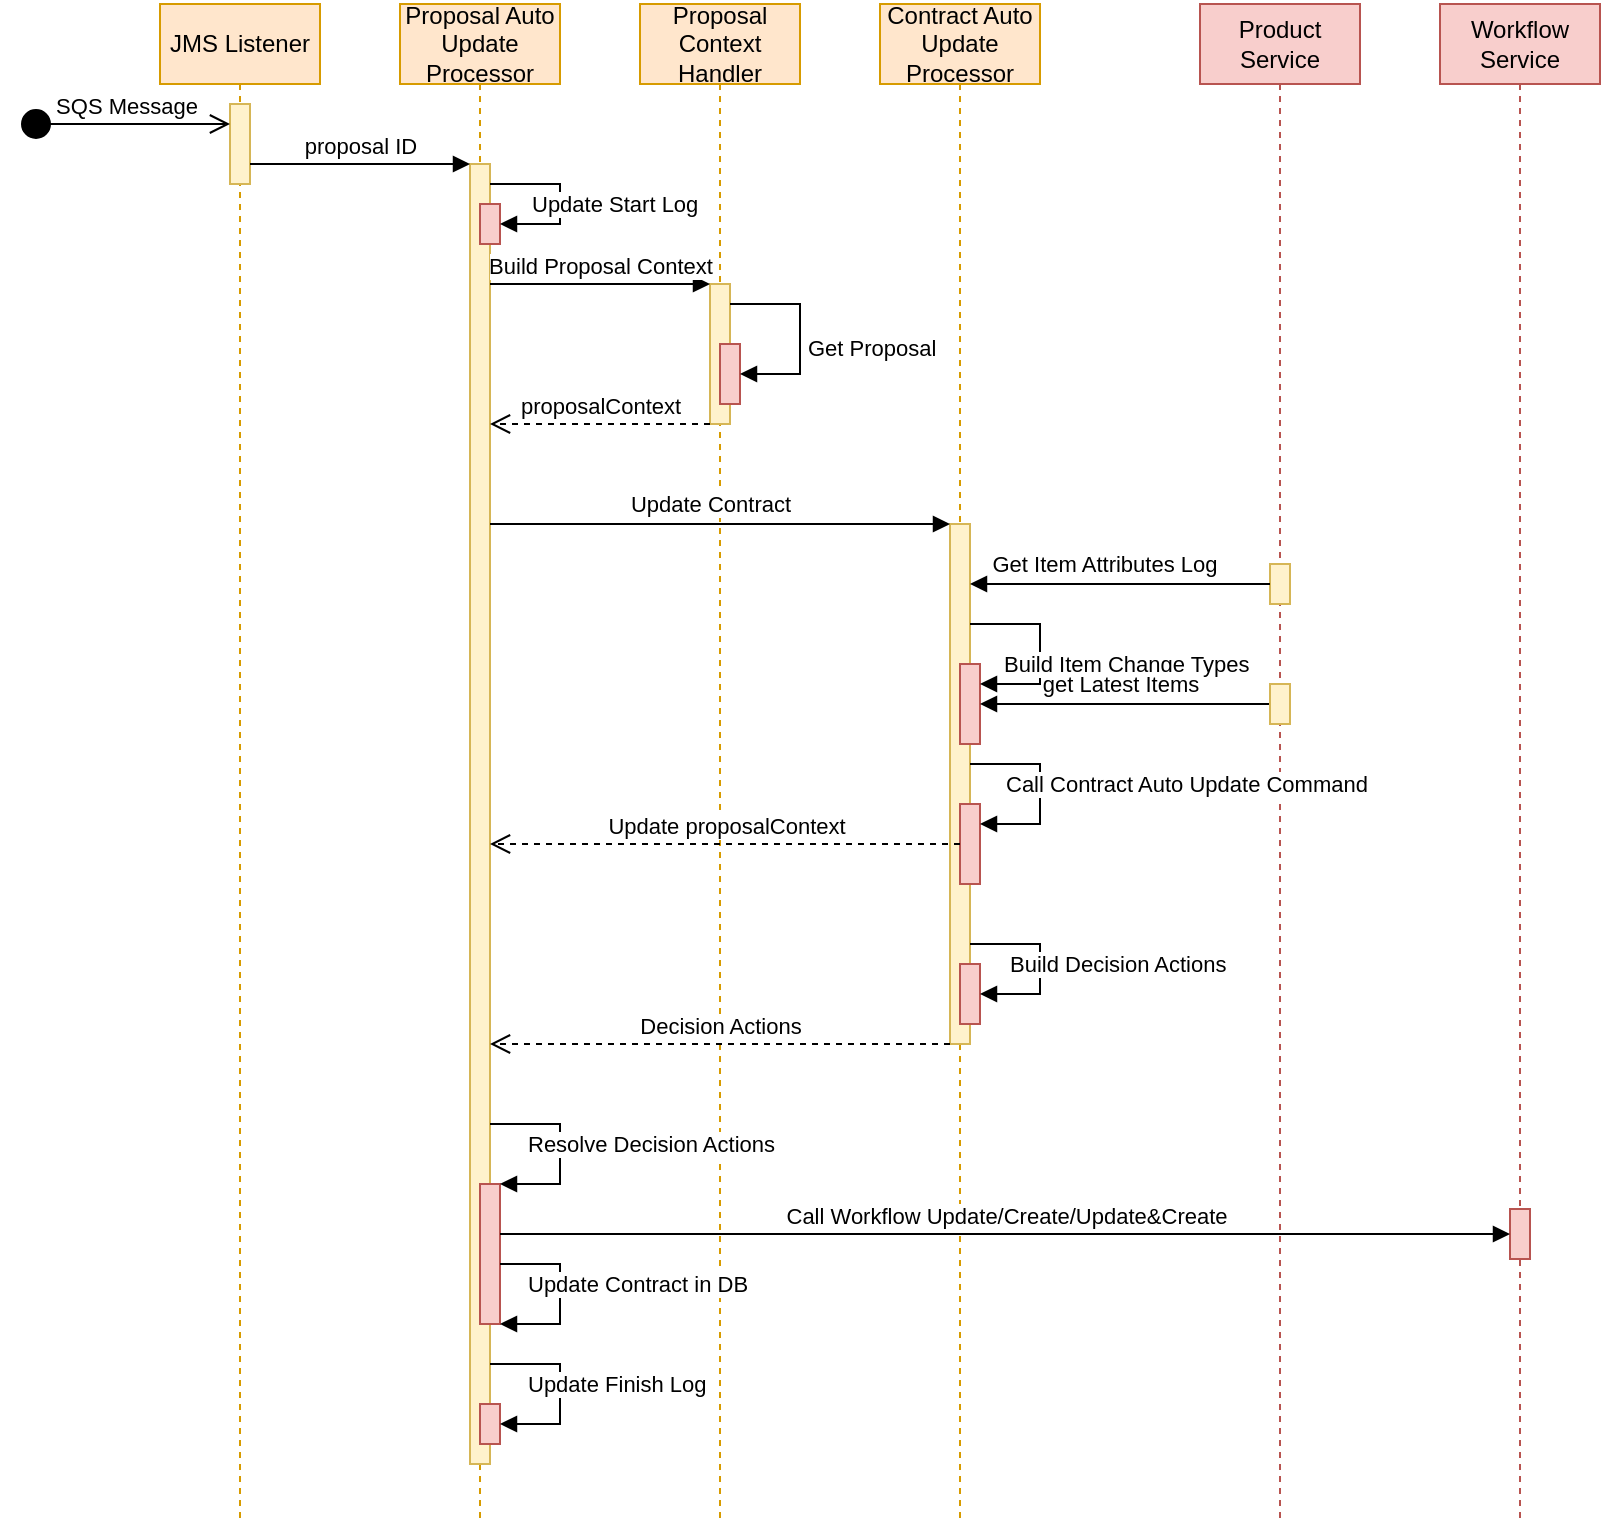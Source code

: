 <mxfile version="14.9.3" type="github">
  <diagram id="vb5DFwSze8nv0TOMKXwz" name="Page-1">
    <mxGraphModel dx="948" dy="588" grid="1" gridSize="10" guides="1" tooltips="1" connect="1" arrows="1" fold="1" page="1" pageScale="1" pageWidth="827" pageHeight="1169" math="0" shadow="0">
      <root>
        <mxCell id="0" />
        <mxCell id="1" parent="0" />
        <mxCell id="yhGn-xtxUoY_vjiY6p_X-33" value="&lt;font style=&quot;font-size: 12px&quot;&gt;Proposal Auto Update Processor&lt;/font&gt;" style="shape=umlLifeline;perimeter=lifelinePerimeter;whiteSpace=wrap;html=1;container=1;collapsible=0;recursiveResize=0;outlineConnect=0;fillColor=#ffe6cc;strokeColor=#d79b00;" parent="1" vertex="1">
          <mxGeometry x="200" y="40" width="80" height="760" as="geometry" />
        </mxCell>
        <mxCell id="yhGn-xtxUoY_vjiY6p_X-37" value="" style="html=1;points=[];perimeter=orthogonalPerimeter;fillColor=#fff2cc;strokeColor=#d6b656;" parent="yhGn-xtxUoY_vjiY6p_X-33" vertex="1">
          <mxGeometry x="35" y="80" width="10" height="650" as="geometry" />
        </mxCell>
        <mxCell id="yhGn-xtxUoY_vjiY6p_X-36" value="&lt;font style=&quot;font-size: 12px&quot;&gt;Proposal &lt;br&gt;Context&lt;br&gt;Handler&lt;/font&gt;" style="shape=umlLifeline;perimeter=lifelinePerimeter;whiteSpace=wrap;html=1;container=1;collapsible=0;recursiveResize=0;outlineConnect=0;fillColor=#ffe6cc;strokeColor=#d79b00;" parent="1" vertex="1">
          <mxGeometry x="320" y="40" width="80" height="760" as="geometry" />
        </mxCell>
        <mxCell id="yhGn-xtxUoY_vjiY6p_X-39" value="" style="html=1;points=[];perimeter=orthogonalPerimeter;fillColor=#fff2cc;strokeColor=#d6b656;" parent="yhGn-xtxUoY_vjiY6p_X-36" vertex="1">
          <mxGeometry x="35" y="140" width="10" height="70" as="geometry" />
        </mxCell>
        <mxCell id="yhGn-xtxUoY_vjiY6p_X-40" value="Build Proposal Context" style="html=1;verticalAlign=bottom;endArrow=block;entryX=0;entryY=0;" parent="1" target="yhGn-xtxUoY_vjiY6p_X-39" edge="1">
          <mxGeometry relative="1" as="geometry">
            <mxPoint x="245" y="180" as="sourcePoint" />
          </mxGeometry>
        </mxCell>
        <mxCell id="yhGn-xtxUoY_vjiY6p_X-62" value="&lt;font style=&quot;font-size: 12px&quot;&gt;Product Service&lt;/font&gt;" style="shape=umlLifeline;perimeter=lifelinePerimeter;whiteSpace=wrap;html=1;container=1;collapsible=0;recursiveResize=0;outlineConnect=0;fillColor=#f8cecc;strokeColor=#b85450;" parent="1" vertex="1">
          <mxGeometry x="600" y="40" width="80" height="760" as="geometry" />
        </mxCell>
        <mxCell id="yhGn-xtxUoY_vjiY6p_X-63" value="" style="html=1;points=[];perimeter=orthogonalPerimeter;fillColor=#fff2cc;strokeColor=#d6b656;" parent="yhGn-xtxUoY_vjiY6p_X-62" vertex="1">
          <mxGeometry x="35" y="280" width="10" height="20" as="geometry" />
        </mxCell>
        <mxCell id="yhGn-xtxUoY_vjiY6p_X-76" value="&lt;font style=&quot;font-size: 12px&quot;&gt;Contract Auto Update Processor&lt;/font&gt;" style="shape=umlLifeline;perimeter=lifelinePerimeter;whiteSpace=wrap;html=1;container=1;collapsible=0;recursiveResize=0;outlineConnect=0;fillColor=#ffe6cc;strokeColor=#d79b00;" parent="1" vertex="1">
          <mxGeometry x="440" y="40" width="80" height="760" as="geometry" />
        </mxCell>
        <mxCell id="yhGn-xtxUoY_vjiY6p_X-92" value="" style="html=1;points=[];perimeter=orthogonalPerimeter;fillColor=#fff2cc;strokeColor=#d6b656;" parent="yhGn-xtxUoY_vjiY6p_X-76" vertex="1">
          <mxGeometry x="35" y="260" width="10" height="260" as="geometry" />
        </mxCell>
        <mxCell id="UNnZ8YbsLz7KNmraWJ2U-13" value="" style="html=1;points=[];perimeter=orthogonalPerimeter;fillColor=#f8cecc;strokeColor=#b85450;" parent="yhGn-xtxUoY_vjiY6p_X-76" vertex="1">
          <mxGeometry x="40" y="330" width="10" height="40" as="geometry" />
        </mxCell>
        <mxCell id="UNnZ8YbsLz7KNmraWJ2U-14" value="Build Item Change Types" style="edgeStyle=orthogonalEdgeStyle;html=1;align=left;spacingLeft=2;endArrow=block;rounded=0;" parent="yhGn-xtxUoY_vjiY6p_X-76" source="yhGn-xtxUoY_vjiY6p_X-92" target="UNnZ8YbsLz7KNmraWJ2U-13" edge="1">
          <mxGeometry x="0.847" y="-10" relative="1" as="geometry">
            <mxPoint x="55" y="330" as="sourcePoint" />
            <Array as="points">
              <mxPoint x="80" y="310" />
              <mxPoint x="80" y="340" />
            </Array>
            <mxPoint as="offset" />
          </mxGeometry>
        </mxCell>
        <mxCell id="yhGn-xtxUoY_vjiY6p_X-86" value="" style="html=1;points=[];perimeter=orthogonalPerimeter;fillColor=#f8cecc;strokeColor=#b85450;" parent="1" vertex="1">
          <mxGeometry x="360" y="210" width="10" height="30" as="geometry" />
        </mxCell>
        <mxCell id="yhGn-xtxUoY_vjiY6p_X-87" value="Get Proposal" style="edgeStyle=orthogonalEdgeStyle;html=1;align=left;spacingLeft=2;endArrow=block;rounded=0;" parent="1" source="yhGn-xtxUoY_vjiY6p_X-39" target="yhGn-xtxUoY_vjiY6p_X-86" edge="1">
          <mxGeometry x="0.125" relative="1" as="geometry">
            <mxPoint x="375" y="200" as="sourcePoint" />
            <Array as="points">
              <mxPoint x="400" y="190" />
              <mxPoint x="400" y="225" />
            </Array>
            <mxPoint as="offset" />
          </mxGeometry>
        </mxCell>
        <mxCell id="yhGn-xtxUoY_vjiY6p_X-93" value="" style="html=1;verticalAlign=bottom;endArrow=block;" parent="1" source="yhGn-xtxUoY_vjiY6p_X-37" target="yhGn-xtxUoY_vjiY6p_X-92" edge="1">
          <mxGeometry width="80" relative="1" as="geometry">
            <mxPoint x="245" y="360" as="sourcePoint" />
            <mxPoint x="360" y="370" as="targetPoint" />
            <Array as="points">
              <mxPoint x="430" y="300" />
            </Array>
          </mxGeometry>
        </mxCell>
        <mxCell id="UNnZ8YbsLz7KNmraWJ2U-11" value="Update Contract" style="edgeLabel;html=1;align=center;verticalAlign=middle;resizable=0;points=[];" parent="yhGn-xtxUoY_vjiY6p_X-93" vertex="1" connectable="0">
          <mxGeometry x="-0.388" y="-1" relative="1" as="geometry">
            <mxPoint x="39" y="-11" as="offset" />
          </mxGeometry>
        </mxCell>
        <mxCell id="yhGn-xtxUoY_vjiY6p_X-96" value="Decision Actions" style="html=1;verticalAlign=bottom;endArrow=open;dashed=1;endSize=8;" parent="1" source="yhGn-xtxUoY_vjiY6p_X-92" edge="1">
          <mxGeometry relative="1" as="geometry">
            <mxPoint x="475" y="600" as="sourcePoint" />
            <mxPoint x="245" y="560" as="targetPoint" />
            <Array as="points">
              <mxPoint x="400" y="560" />
            </Array>
          </mxGeometry>
        </mxCell>
        <mxCell id="yhGn-xtxUoY_vjiY6p_X-111" value="proposalContext" style="html=1;verticalAlign=bottom;endArrow=open;dashed=1;endSize=8;" parent="1" source="yhGn-xtxUoY_vjiY6p_X-39" target="yhGn-xtxUoY_vjiY6p_X-37" edge="1">
          <mxGeometry relative="1" as="geometry">
            <mxPoint x="715" y="620" as="sourcePoint" />
            <mxPoint x="240" y="230" as="targetPoint" />
            <Array as="points">
              <mxPoint x="310" y="250" />
            </Array>
          </mxGeometry>
        </mxCell>
        <mxCell id="yhGn-xtxUoY_vjiY6p_X-115" value="&lt;font style=&quot;font-size: 12px&quot;&gt;Workflow Service&lt;/font&gt;" style="shape=umlLifeline;perimeter=lifelinePerimeter;whiteSpace=wrap;html=1;container=1;collapsible=0;recursiveResize=0;outlineConnect=0;fillColor=#f8cecc;strokeColor=#b85450;" parent="1" vertex="1">
          <mxGeometry x="720" y="40" width="80" height="760" as="geometry" />
        </mxCell>
        <mxCell id="yhGn-xtxUoY_vjiY6p_X-122" value="" style="html=1;points=[];perimeter=orthogonalPerimeter;fillColor=#f8cecc;strokeColor=#b85450;" parent="yhGn-xtxUoY_vjiY6p_X-115" vertex="1">
          <mxGeometry x="35" y="602.5" width="10" height="25" as="geometry" />
        </mxCell>
        <mxCell id="yhGn-xtxUoY_vjiY6p_X-119" value="" style="html=1;points=[];perimeter=orthogonalPerimeter;fillColor=#f8cecc;strokeColor=#b85450;" parent="1" vertex="1">
          <mxGeometry x="240" y="630" width="10" height="70" as="geometry" />
        </mxCell>
        <mxCell id="yhGn-xtxUoY_vjiY6p_X-120" value="Resolve Decision Actions" style="edgeStyle=orthogonalEdgeStyle;html=1;align=left;spacingLeft=2;endArrow=block;rounded=0;" parent="1" source="yhGn-xtxUoY_vjiY6p_X-37" target="yhGn-xtxUoY_vjiY6p_X-119" edge="1">
          <mxGeometry x="-0.684" y="-10" relative="1" as="geometry">
            <mxPoint x="245" y="630" as="sourcePoint" />
            <Array as="points">
              <mxPoint x="280" y="600" />
              <mxPoint x="280" y="630" />
            </Array>
            <mxPoint as="offset" />
          </mxGeometry>
        </mxCell>
        <mxCell id="yhGn-xtxUoY_vjiY6p_X-121" value="Call Workflow Update/Create/Update&amp;amp;Create" style="html=1;verticalAlign=bottom;endArrow=block;" parent="1" source="yhGn-xtxUoY_vjiY6p_X-119" target="yhGn-xtxUoY_vjiY6p_X-122" edge="1">
          <mxGeometry width="80" relative="1" as="geometry">
            <mxPoint x="245" y="700" as="sourcePoint" />
            <mxPoint x="360" y="700" as="targetPoint" />
            <Array as="points">
              <mxPoint x="500" y="655" />
            </Array>
          </mxGeometry>
        </mxCell>
        <mxCell id="yhGn-xtxUoY_vjiY6p_X-125" value="" style="html=1;points=[];perimeter=orthogonalPerimeter;fillColor=#f8cecc;strokeColor=#b85450;" parent="1" vertex="1">
          <mxGeometry x="240" y="740" width="10" height="20" as="geometry" />
        </mxCell>
        <mxCell id="yhGn-xtxUoY_vjiY6p_X-126" value="Update Finish Log" style="edgeStyle=orthogonalEdgeStyle;html=1;align=left;spacingLeft=2;endArrow=block;rounded=0;" parent="1" source="yhGn-xtxUoY_vjiY6p_X-37" target="yhGn-xtxUoY_vjiY6p_X-125" edge="1">
          <mxGeometry x="-0.684" y="-10" relative="1" as="geometry">
            <mxPoint x="245" y="740" as="sourcePoint" />
            <Array as="points">
              <mxPoint x="280" y="720" />
              <mxPoint x="280" y="750" />
            </Array>
            <mxPoint as="offset" />
          </mxGeometry>
        </mxCell>
        <mxCell id="UNnZ8YbsLz7KNmraWJ2U-9" value="" style="html=1;points=[];perimeter=orthogonalPerimeter;fillColor=#f8cecc;strokeColor=#b85450;" parent="1" vertex="1">
          <mxGeometry x="240" y="140" width="10" height="20" as="geometry" />
        </mxCell>
        <mxCell id="UNnZ8YbsLz7KNmraWJ2U-10" value="Update Start Log" style="edgeStyle=orthogonalEdgeStyle;html=1;align=left;spacingLeft=2;endArrow=block;rounded=0;" parent="1" target="UNnZ8YbsLz7KNmraWJ2U-9" edge="1">
          <mxGeometry x="0.733" y="-10" relative="1" as="geometry">
            <mxPoint x="245" y="130" as="sourcePoint" />
            <Array as="points">
              <mxPoint x="280" y="130" />
              <mxPoint x="280" y="150" />
            </Array>
            <mxPoint as="offset" />
          </mxGeometry>
        </mxCell>
        <mxCell id="UNnZ8YbsLz7KNmraWJ2U-17" style="edgeStyle=orthogonalEdgeStyle;rounded=0;orthogonalLoop=1;jettySize=auto;html=1;endArrow=block;endFill=1;" parent="1" source="UNnZ8YbsLz7KNmraWJ2U-16" target="UNnZ8YbsLz7KNmraWJ2U-13" edge="1">
          <mxGeometry relative="1" as="geometry">
            <Array as="points" />
          </mxGeometry>
        </mxCell>
        <mxCell id="UNnZ8YbsLz7KNmraWJ2U-18" value="get Latest Items" style="edgeLabel;html=1;align=center;verticalAlign=middle;resizable=0;points=[];" parent="UNnZ8YbsLz7KNmraWJ2U-17" vertex="1" connectable="0">
          <mxGeometry x="0.132" y="-1" relative="1" as="geometry">
            <mxPoint x="7" y="-9" as="offset" />
          </mxGeometry>
        </mxCell>
        <mxCell id="UNnZ8YbsLz7KNmraWJ2U-16" value="" style="html=1;points=[];perimeter=orthogonalPerimeter;fillColor=#fff2cc;strokeColor=#d6b656;" parent="1" vertex="1">
          <mxGeometry x="635" y="380" width="10" height="20" as="geometry" />
        </mxCell>
        <mxCell id="UNnZ8YbsLz7KNmraWJ2U-19" style="edgeStyle=orthogonalEdgeStyle;rounded=0;orthogonalLoop=1;jettySize=auto;html=1;endArrow=block;endFill=1;" parent="1" source="yhGn-xtxUoY_vjiY6p_X-63" target="yhGn-xtxUoY_vjiY6p_X-92" edge="1">
          <mxGeometry relative="1" as="geometry">
            <Array as="points">
              <mxPoint x="590" y="330" />
              <mxPoint x="590" y="330" />
            </Array>
          </mxGeometry>
        </mxCell>
        <mxCell id="UNnZ8YbsLz7KNmraWJ2U-20" value="Get Item Attributes Log" style="edgeLabel;html=1;align=center;verticalAlign=middle;resizable=0;points=[];" parent="UNnZ8YbsLz7KNmraWJ2U-19" vertex="1" connectable="0">
          <mxGeometry x="-0.086" y="-1" relative="1" as="geometry">
            <mxPoint x="-15" y="-9" as="offset" />
          </mxGeometry>
        </mxCell>
        <mxCell id="UNnZ8YbsLz7KNmraWJ2U-21" value="" style="html=1;points=[];perimeter=orthogonalPerimeter;fillColor=#f8cecc;strokeColor=#b85450;" parent="1" vertex="1">
          <mxGeometry x="480" y="440" width="10" height="40" as="geometry" />
        </mxCell>
        <mxCell id="UNnZ8YbsLz7KNmraWJ2U-22" value="Call Contract Auto Update Command" style="edgeStyle=orthogonalEdgeStyle;html=1;align=left;spacingLeft=2;endArrow=block;rounded=0;" parent="1" source="yhGn-xtxUoY_vjiY6p_X-92" target="UNnZ8YbsLz7KNmraWJ2U-21" edge="1">
          <mxGeometry x="-0.718" y="-10" relative="1" as="geometry">
            <mxPoint x="520" y="420" as="sourcePoint" />
            <Array as="points">
              <mxPoint x="520" y="420" />
              <mxPoint x="520" y="450" />
            </Array>
            <mxPoint x="526.5" y="450" as="targetPoint" />
            <mxPoint as="offset" />
          </mxGeometry>
        </mxCell>
        <mxCell id="UNnZ8YbsLz7KNmraWJ2U-30" value="" style="html=1;points=[];perimeter=orthogonalPerimeter;fillColor=#f8cecc;strokeColor=#b85450;" parent="1" vertex="1">
          <mxGeometry x="480" y="520" width="10" height="30" as="geometry" />
        </mxCell>
        <mxCell id="UNnZ8YbsLz7KNmraWJ2U-31" value="Build Decision Actions" style="edgeStyle=orthogonalEdgeStyle;html=1;align=left;spacingLeft=2;endArrow=block;rounded=0;" parent="1" source="yhGn-xtxUoY_vjiY6p_X-92" target="UNnZ8YbsLz7KNmraWJ2U-30" edge="1">
          <mxGeometry x="-0.65" y="-10" relative="1" as="geometry">
            <mxPoint x="489" y="500" as="sourcePoint" />
            <Array as="points">
              <mxPoint x="520" y="510" />
              <mxPoint x="520" y="535" />
            </Array>
            <mxPoint as="offset" />
          </mxGeometry>
        </mxCell>
        <mxCell id="6wmP25HUDvzVrfM3uKIR-1" value="Update proposalContext" style="html=1;verticalAlign=bottom;endArrow=open;dashed=1;endSize=8;" parent="1" source="UNnZ8YbsLz7KNmraWJ2U-21" target="yhGn-xtxUoY_vjiY6p_X-37" edge="1">
          <mxGeometry relative="1" as="geometry">
            <mxPoint x="450" y="440" as="sourcePoint" />
            <mxPoint x="370" y="440" as="targetPoint" />
          </mxGeometry>
        </mxCell>
        <mxCell id="6wmP25HUDvzVrfM3uKIR-3" value="Update Contract in DB" style="edgeStyle=orthogonalEdgeStyle;html=1;align=left;spacingLeft=2;endArrow=block;rounded=0;" parent="1" source="yhGn-xtxUoY_vjiY6p_X-119" target="yhGn-xtxUoY_vjiY6p_X-119" edge="1">
          <mxGeometry x="-0.778" y="-10" relative="1" as="geometry">
            <mxPoint x="365" y="870" as="sourcePoint" />
            <Array as="points">
              <mxPoint x="280" y="670" />
              <mxPoint x="280" y="700" />
            </Array>
            <mxPoint x="370" y="890" as="targetPoint" />
            <mxPoint as="offset" />
          </mxGeometry>
        </mxCell>
        <mxCell id="dIcDvKEjWkiVOUuwe_89-1" value="&lt;font style=&quot;font-size: 12px&quot;&gt;JMS Listener&lt;/font&gt;" style="shape=umlLifeline;perimeter=lifelinePerimeter;whiteSpace=wrap;html=1;container=1;collapsible=0;recursiveResize=0;outlineConnect=0;fillColor=#ffe6cc;strokeColor=#d79b00;" vertex="1" parent="1">
          <mxGeometry x="80" y="40" width="80" height="760" as="geometry" />
        </mxCell>
        <mxCell id="dIcDvKEjWkiVOUuwe_89-5" value="" style="html=1;points=[];perimeter=orthogonalPerimeter;fillColor=#fff2cc;strokeColor=#d6b656;" vertex="1" parent="1">
          <mxGeometry x="115" y="90" width="10" height="40" as="geometry" />
        </mxCell>
        <mxCell id="yhGn-xtxUoY_vjiY6p_X-38" value="proposal ID" style="html=1;verticalAlign=bottom;startArrow=none;endArrow=block;startSize=8;startFill=0;" parent="1" target="yhGn-xtxUoY_vjiY6p_X-37" edge="1" source="dIcDvKEjWkiVOUuwe_89-5">
          <mxGeometry relative="1" as="geometry">
            <mxPoint x="120" y="120" as="sourcePoint" />
            <Array as="points">
              <mxPoint x="180" y="120" />
            </Array>
          </mxGeometry>
        </mxCell>
        <mxCell id="dIcDvKEjWkiVOUuwe_89-6" value="SQS Message" style="html=1;verticalAlign=bottom;startArrow=circle;startFill=1;endArrow=open;startSize=6;endSize=8;" edge="1" parent="1" target="dIcDvKEjWkiVOUuwe_89-5">
          <mxGeometry width="80" relative="1" as="geometry">
            <mxPoint x="10" y="100" as="sourcePoint" />
            <mxPoint x="100" y="100" as="targetPoint" />
          </mxGeometry>
        </mxCell>
      </root>
    </mxGraphModel>
  </diagram>
</mxfile>
